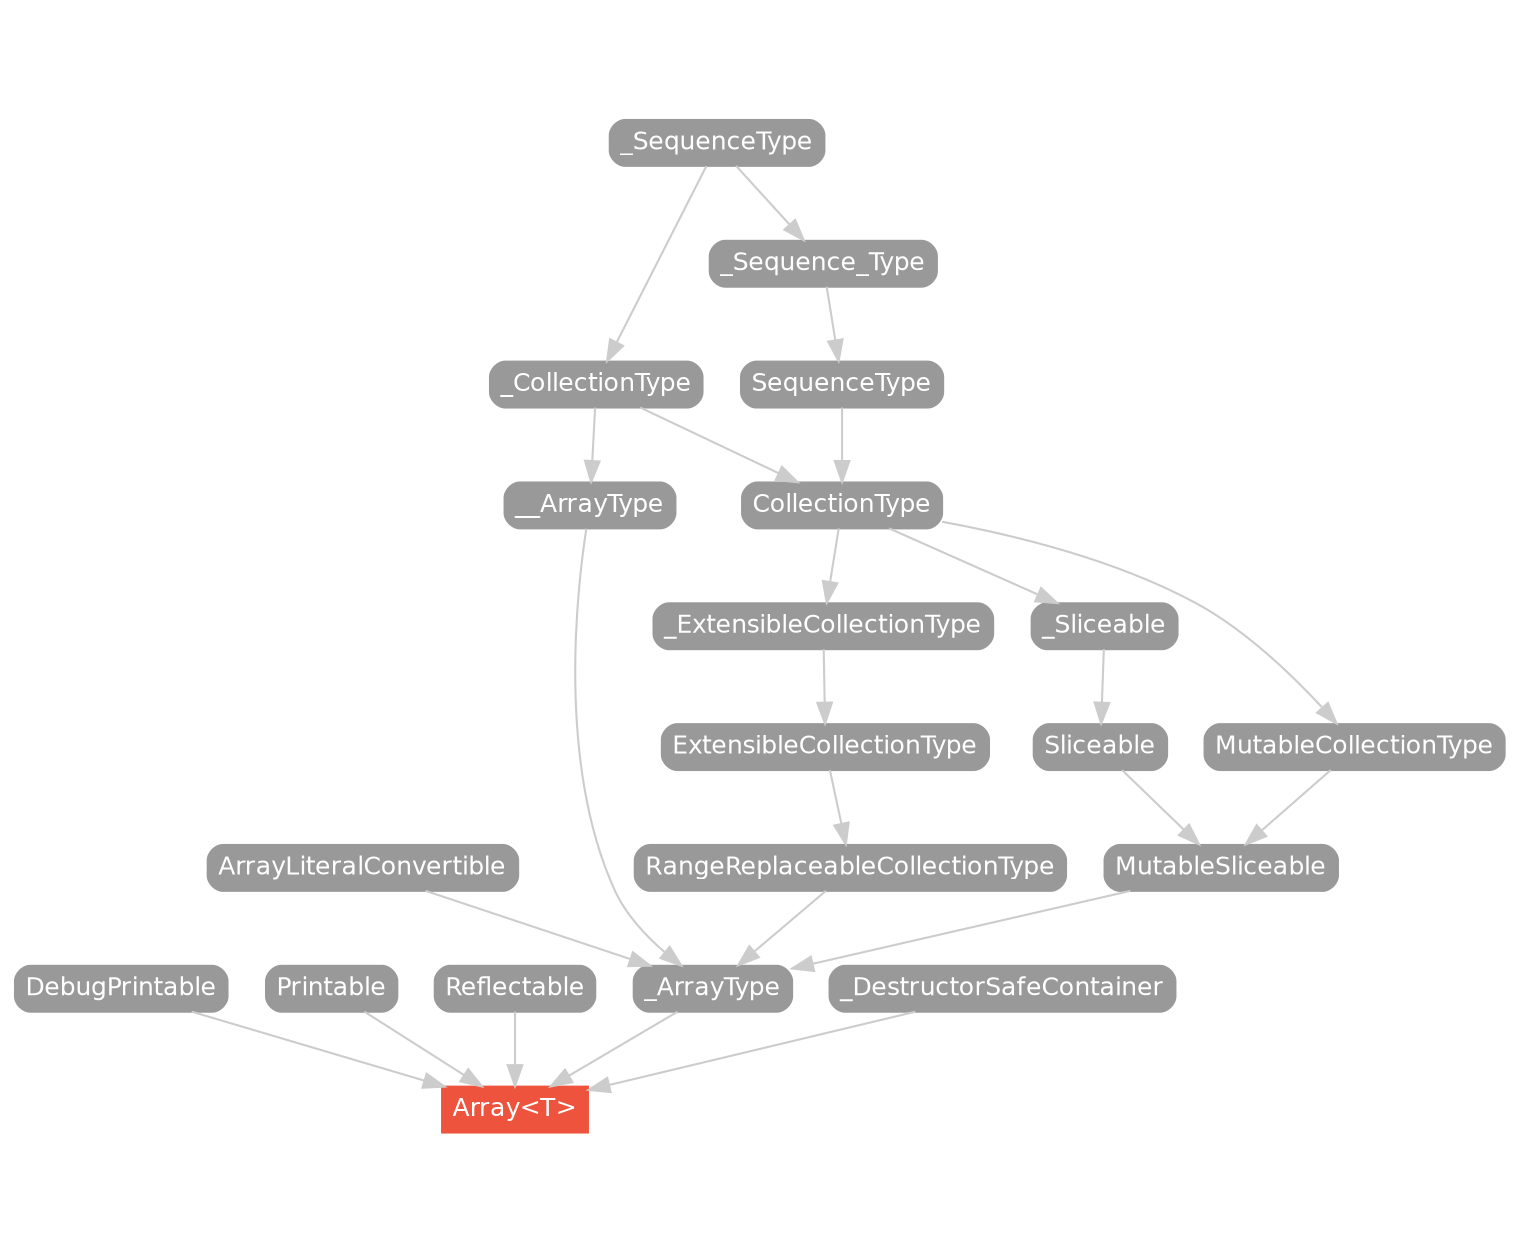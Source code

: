 strict digraph "Array<T> - Type Hierarchy - SwiftDoc.org" {
    pad="0.1,0.8"
    node [shape=box, style="filled,rounded", color="#999999", fillcolor="#999999", fontcolor=white, fontname=Helvetica, fontnames="Helvetica,sansserif", fontsize=12, margin="0.07,0.05", height="0.3"]
    edge [color="#cccccc"]
    "Array<T>" [URL="/type/Array/", style="filled", fillcolor="#ee543d", color="#ee543d"]
    "ArrayLiteralConvertible" [URL="/protocol/ArrayLiteralConvertible/hierarchy/"]
    "CollectionType" [URL="/protocol/CollectionType/hierarchy/"]
    "DebugPrintable" [URL="/protocol/DebugPrintable/hierarchy/"]
    "ExtensibleCollectionType" [URL="/protocol/ExtensibleCollectionType/hierarchy/"]
    "MutableCollectionType" [URL="/protocol/MutableCollectionType/hierarchy/"]
    "MutableSliceable" [URL="/protocol/MutableSliceable/hierarchy/"]
    "Printable" [URL="/protocol/Printable/hierarchy/"]
    "RangeReplaceableCollectionType" [URL="/protocol/RangeReplaceableCollectionType/hierarchy/"]
    "Reflectable" [URL="/protocol/Reflectable/hierarchy/"]
    "SequenceType" [URL="/protocol/SequenceType/hierarchy/"]
    "Sliceable" [URL="/protocol/Sliceable/hierarchy/"]
    "_ArrayType" [URL="/protocol/_ArrayType/hierarchy/"]
    "_CollectionType" [URL="/protocol/_CollectionType/hierarchy/"]
    "_DestructorSafeContainer" [URL="/protocol/_DestructorSafeContainer/hierarchy/"]
    "_ExtensibleCollectionType" [URL="/protocol/_ExtensibleCollectionType/hierarchy/"]
    "_SequenceType" [URL="/protocol/_SequenceType/hierarchy/"]
    "_Sequence_Type" [URL="/protocol/_Sequence_Type/hierarchy/"]
    "_Sliceable" [URL="/protocol/_Sliceable/hierarchy/"]
    "__ArrayType" [URL="/protocol/__ArrayType/hierarchy/"]    "_DestructorSafeContainer" -> "Array<T>"
    "_ArrayType" -> "Array<T>"
    "Reflectable" -> "Array<T>"
    "Printable" -> "Array<T>"
    "DebugPrintable" -> "Array<T>"
    "__ArrayType" -> "_ArrayType"
    "RangeReplaceableCollectionType" -> "_ArrayType"
    "MutableSliceable" -> "_ArrayType"
    "ArrayLiteralConvertible" -> "_ArrayType"
    "_CollectionType" -> "__ArrayType"
    "_SequenceType" -> "_CollectionType"
    "ExtensibleCollectionType" -> "RangeReplaceableCollectionType"
    "_ExtensibleCollectionType" -> "ExtensibleCollectionType"
    "CollectionType" -> "_ExtensibleCollectionType"
    "_CollectionType" -> "CollectionType"
    "SequenceType" -> "CollectionType"
    "_SequenceType" -> "_CollectionType"
    "_Sequence_Type" -> "SequenceType"
    "_SequenceType" -> "_Sequence_Type"
    "Sliceable" -> "MutableSliceable"
    "MutableCollectionType" -> "MutableSliceable"
    "_Sliceable" -> "Sliceable"
    "CollectionType" -> "_Sliceable"
    "_CollectionType" -> "CollectionType"
    "SequenceType" -> "CollectionType"
    "_SequenceType" -> "_CollectionType"
    "_Sequence_Type" -> "SequenceType"
    "_SequenceType" -> "_Sequence_Type"
    "CollectionType" -> "MutableCollectionType"
    "_CollectionType" -> "CollectionType"
    "SequenceType" -> "CollectionType"
    "_SequenceType" -> "_CollectionType"
    "_Sequence_Type" -> "SequenceType"
    "_SequenceType" -> "_Sequence_Type"
    subgraph Types {
        rank = max; "Array<T>";
    }
}